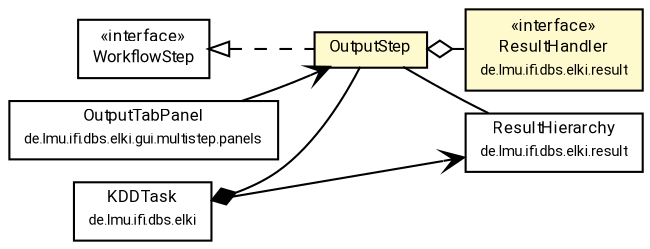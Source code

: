 #!/usr/local/bin/dot
#
# Class diagram 
# Generated by UMLGraph version R5_7_2-60-g0e99a6 (http://www.spinellis.gr/umlgraph/)
#

digraph G {
	graph [fontnames="svg"]
	edge [fontname="Roboto",fontsize=7,labelfontname="Roboto",labelfontsize=7,color="black"];
	node [fontname="Roboto",fontcolor="black",fontsize=8,shape=plaintext,margin=0,width=0,height=0];
	nodesep=0.15;
	ranksep=0.25;
	rankdir=LR;
	// de.lmu.ifi.dbs.elki.workflow.OutputStep
	c7842290 [label=<<table title="de.lmu.ifi.dbs.elki.workflow.OutputStep" border="0" cellborder="1" cellspacing="0" cellpadding="2" bgcolor="lemonChiffon" href="OutputStep.html" target="_parent">
		<tr><td><table border="0" cellspacing="0" cellpadding="1">
		<tr><td align="center" balign="center"> <font face="Roboto">OutputStep</font> </td></tr>
		</table></td></tr>
		</table>>, URL="OutputStep.html"];
	// de.lmu.ifi.dbs.elki.workflow.WorkflowStep
	c7842295 [label=<<table title="de.lmu.ifi.dbs.elki.workflow.WorkflowStep" border="0" cellborder="1" cellspacing="0" cellpadding="2" href="WorkflowStep.html" target="_parent">
		<tr><td><table border="0" cellspacing="0" cellpadding="1">
		<tr><td align="center" balign="center"> &#171;interface&#187; </td></tr>
		<tr><td align="center" balign="center"> <font face="Roboto">WorkflowStep</font> </td></tr>
		</table></td></tr>
		</table>>, URL="WorkflowStep.html"];
	// de.lmu.ifi.dbs.elki.KDDTask
	c7842365 [label=<<table title="de.lmu.ifi.dbs.elki.KDDTask" border="0" cellborder="1" cellspacing="0" cellpadding="2" href="../KDDTask.html" target="_parent">
		<tr><td><table border="0" cellspacing="0" cellpadding="1">
		<tr><td align="center" balign="center"> <font face="Roboto">KDDTask</font> </td></tr>
		<tr><td align="center" balign="center"> <font face="Roboto" point-size="7.0">de.lmu.ifi.dbs.elki</font> </td></tr>
		</table></td></tr>
		</table>>, URL="../KDDTask.html"];
	// de.lmu.ifi.dbs.elki.result.ResultHandler
	c7843321 [label=<<table title="de.lmu.ifi.dbs.elki.result.ResultHandler" border="0" cellborder="1" cellspacing="0" cellpadding="2" bgcolor="LemonChiffon" href="../result/ResultHandler.html" target="_parent">
		<tr><td><table border="0" cellspacing="0" cellpadding="1">
		<tr><td align="center" balign="center"> &#171;interface&#187; </td></tr>
		<tr><td align="center" balign="center"> <font face="Roboto">ResultHandler</font> </td></tr>
		<tr><td align="center" balign="center"> <font face="Roboto" point-size="7.0">de.lmu.ifi.dbs.elki.result</font> </td></tr>
		</table></td></tr>
		</table>>, URL="../result/ResultHandler.html"];
	// de.lmu.ifi.dbs.elki.result.ResultHierarchy
	c7843389 [label=<<table title="de.lmu.ifi.dbs.elki.result.ResultHierarchy" border="0" cellborder="1" cellspacing="0" cellpadding="2" href="../result/ResultHierarchy.html" target="_parent">
		<tr><td><table border="0" cellspacing="0" cellpadding="1">
		<tr><td align="center" balign="center"> <font face="Roboto">ResultHierarchy</font> </td></tr>
		<tr><td align="center" balign="center"> <font face="Roboto" point-size="7.0">de.lmu.ifi.dbs.elki.result</font> </td></tr>
		</table></td></tr>
		</table>>, URL="../result/ResultHierarchy.html"];
	// de.lmu.ifi.dbs.elki.gui.multistep.panels.OutputTabPanel
	c7844542 [label=<<table title="de.lmu.ifi.dbs.elki.gui.multistep.panels.OutputTabPanel" border="0" cellborder="1" cellspacing="0" cellpadding="2" href="../gui/multistep/panels/OutputTabPanel.html" target="_parent">
		<tr><td><table border="0" cellspacing="0" cellpadding="1">
		<tr><td align="center" balign="center"> <font face="Roboto">OutputTabPanel</font> </td></tr>
		<tr><td align="center" balign="center"> <font face="Roboto" point-size="7.0">de.lmu.ifi.dbs.elki.gui.multistep.panels</font> </td></tr>
		</table></td></tr>
		</table>>, URL="../gui/multistep/panels/OutputTabPanel.html"];
	// de.lmu.ifi.dbs.elki.workflow.OutputStep implements de.lmu.ifi.dbs.elki.workflow.WorkflowStep
	c7842295 -> c7842290 [arrowtail=empty,style=dashed,dir=back,weight=9];
	// de.lmu.ifi.dbs.elki.workflow.OutputStep has de.lmu.ifi.dbs.elki.result.ResultHandler
	c7842290 -> c7843321 [arrowhead=none,arrowtail=ediamond,dir=back,weight=4];
	// de.lmu.ifi.dbs.elki.workflow.OutputStep assoc de.lmu.ifi.dbs.elki.result.ResultHierarchy
	c7842290 -> c7843389 [arrowhead=none,weight=2];
	// de.lmu.ifi.dbs.elki.KDDTask composed de.lmu.ifi.dbs.elki.workflow.OutputStep
	c7842365 -> c7842290 [arrowhead=none,arrowtail=diamond,dir=back,weight=6];
	// de.lmu.ifi.dbs.elki.KDDTask navassoc de.lmu.ifi.dbs.elki.result.ResultHierarchy
	c7842365 -> c7843389 [arrowhead=open,weight=1];
	// de.lmu.ifi.dbs.elki.gui.multistep.panels.OutputTabPanel navassoc de.lmu.ifi.dbs.elki.workflow.OutputStep
	c7844542 -> c7842290 [arrowhead=open,weight=1];
}

